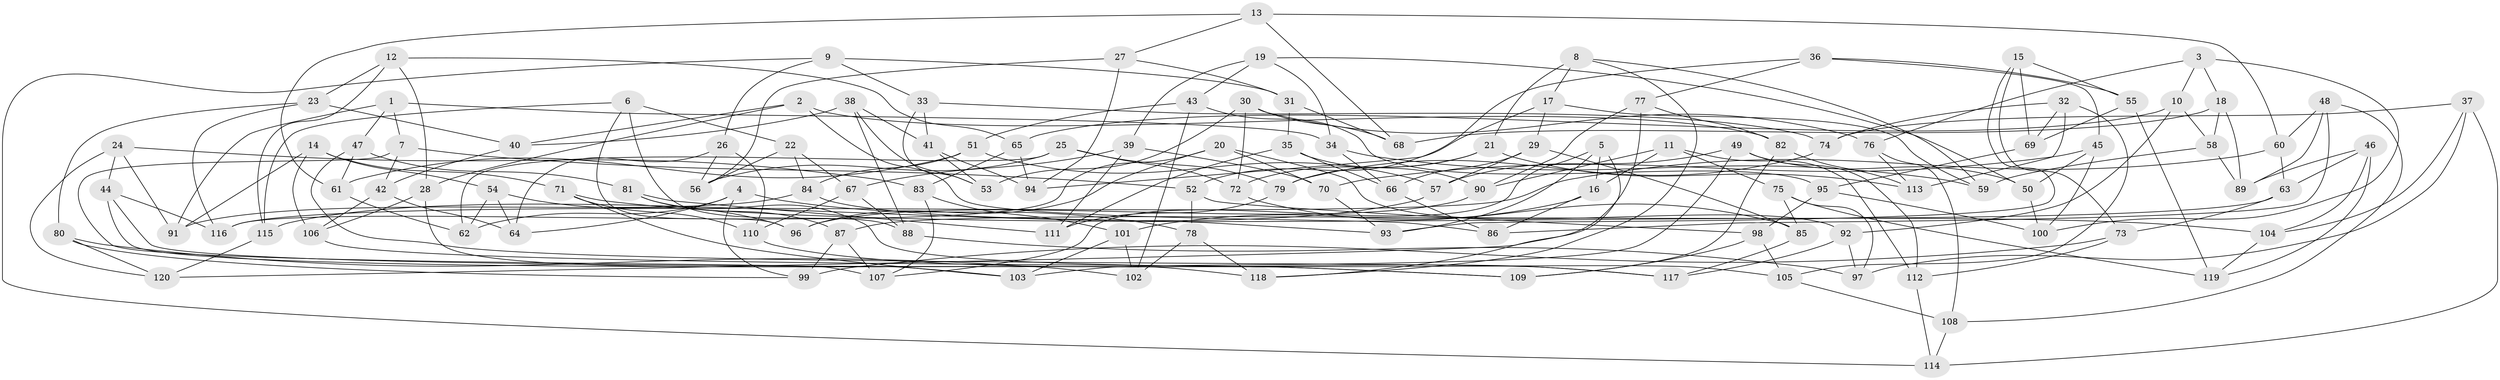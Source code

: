 // Generated by graph-tools (version 1.1) at 2025/37/03/09/25 02:37:55]
// undirected, 120 vertices, 240 edges
graph export_dot {
graph [start="1"]
  node [color=gray90,style=filled];
  1;
  2;
  3;
  4;
  5;
  6;
  7;
  8;
  9;
  10;
  11;
  12;
  13;
  14;
  15;
  16;
  17;
  18;
  19;
  20;
  21;
  22;
  23;
  24;
  25;
  26;
  27;
  28;
  29;
  30;
  31;
  32;
  33;
  34;
  35;
  36;
  37;
  38;
  39;
  40;
  41;
  42;
  43;
  44;
  45;
  46;
  47;
  48;
  49;
  50;
  51;
  52;
  53;
  54;
  55;
  56;
  57;
  58;
  59;
  60;
  61;
  62;
  63;
  64;
  65;
  66;
  67;
  68;
  69;
  70;
  71;
  72;
  73;
  74;
  75;
  76;
  77;
  78;
  79;
  80;
  81;
  82;
  83;
  84;
  85;
  86;
  87;
  88;
  89;
  90;
  91;
  92;
  93;
  94;
  95;
  96;
  97;
  98;
  99;
  100;
  101;
  102;
  103;
  104;
  105;
  106;
  107;
  108;
  109;
  110;
  111;
  112;
  113;
  114;
  115;
  116;
  117;
  118;
  119;
  120;
  1 -- 34;
  1 -- 47;
  1 -- 91;
  1 -- 7;
  2 -- 82;
  2 -- 28;
  2 -- 86;
  2 -- 40;
  3 -- 76;
  3 -- 100;
  3 -- 18;
  3 -- 10;
  4 -- 64;
  4 -- 62;
  4 -- 99;
  4 -- 78;
  5 -- 118;
  5 -- 107;
  5 -- 93;
  5 -- 16;
  6 -- 22;
  6 -- 88;
  6 -- 115;
  6 -- 96;
  7 -- 42;
  7 -- 52;
  7 -- 107;
  8 -- 21;
  8 -- 118;
  8 -- 17;
  8 -- 59;
  9 -- 31;
  9 -- 33;
  9 -- 114;
  9 -- 26;
  10 -- 65;
  10 -- 58;
  10 -- 92;
  11 -- 90;
  11 -- 16;
  11 -- 75;
  11 -- 112;
  12 -- 23;
  12 -- 65;
  12 -- 115;
  12 -- 28;
  13 -- 68;
  13 -- 61;
  13 -- 60;
  13 -- 27;
  14 -- 106;
  14 -- 91;
  14 -- 54;
  14 -- 71;
  15 -- 93;
  15 -- 55;
  15 -- 73;
  15 -- 69;
  16 -- 86;
  16 -- 101;
  17 -- 94;
  17 -- 29;
  17 -- 59;
  18 -- 68;
  18 -- 89;
  18 -- 58;
  19 -- 39;
  19 -- 34;
  19 -- 50;
  19 -- 43;
  20 -- 116;
  20 -- 70;
  20 -- 96;
  20 -- 92;
  21 -- 72;
  21 -- 113;
  21 -- 79;
  22 -- 84;
  22 -- 56;
  22 -- 67;
  23 -- 40;
  23 -- 80;
  23 -- 116;
  24 -- 44;
  24 -- 120;
  24 -- 91;
  24 -- 83;
  25 -- 56;
  25 -- 72;
  25 -- 62;
  25 -- 79;
  26 -- 64;
  26 -- 56;
  26 -- 110;
  27 -- 31;
  27 -- 94;
  27 -- 56;
  28 -- 103;
  28 -- 106;
  29 -- 66;
  29 -- 85;
  29 -- 57;
  30 -- 53;
  30 -- 72;
  30 -- 68;
  30 -- 76;
  31 -- 35;
  31 -- 68;
  32 -- 69;
  32 -- 74;
  32 -- 113;
  32 -- 105;
  33 -- 74;
  33 -- 53;
  33 -- 41;
  34 -- 66;
  34 -- 59;
  35 -- 66;
  35 -- 111;
  35 -- 90;
  36 -- 55;
  36 -- 77;
  36 -- 52;
  36 -- 45;
  37 -- 74;
  37 -- 114;
  37 -- 104;
  37 -- 97;
  38 -- 41;
  38 -- 88;
  38 -- 40;
  38 -- 53;
  39 -- 111;
  39 -- 70;
  39 -- 67;
  40 -- 42;
  41 -- 94;
  41 -- 53;
  42 -- 64;
  42 -- 106;
  43 -- 51;
  43 -- 95;
  43 -- 102;
  44 -- 116;
  44 -- 118;
  44 -- 109;
  45 -- 50;
  45 -- 100;
  45 -- 70;
  46 -- 104;
  46 -- 119;
  46 -- 63;
  46 -- 89;
  47 -- 81;
  47 -- 61;
  47 -- 117;
  48 -- 89;
  48 -- 60;
  48 -- 86;
  48 -- 108;
  49 -- 112;
  49 -- 57;
  49 -- 50;
  49 -- 103;
  50 -- 100;
  51 -- 84;
  51 -- 57;
  51 -- 61;
  52 -- 78;
  52 -- 98;
  54 -- 64;
  54 -- 96;
  54 -- 62;
  55 -- 119;
  55 -- 69;
  57 -- 115;
  58 -- 59;
  58 -- 89;
  60 -- 63;
  60 -- 116;
  61 -- 62;
  63 -- 87;
  63 -- 73;
  65 -- 94;
  65 -- 83;
  66 -- 86;
  67 -- 110;
  67 -- 88;
  69 -- 95;
  70 -- 93;
  71 -- 103;
  71 -- 104;
  71 -- 110;
  72 -- 85;
  73 -- 99;
  73 -- 112;
  74 -- 79;
  75 -- 119;
  75 -- 85;
  75 -- 97;
  76 -- 108;
  76 -- 113;
  77 -- 90;
  77 -- 120;
  77 -- 82;
  78 -- 102;
  78 -- 118;
  79 -- 111;
  80 -- 99;
  80 -- 102;
  80 -- 120;
  81 -- 105;
  81 -- 87;
  81 -- 111;
  82 -- 113;
  82 -- 109;
  83 -- 101;
  83 -- 107;
  84 -- 91;
  84 -- 93;
  85 -- 117;
  87 -- 99;
  87 -- 107;
  88 -- 97;
  90 -- 96;
  92 -- 97;
  92 -- 117;
  95 -- 98;
  95 -- 100;
  98 -- 109;
  98 -- 105;
  101 -- 103;
  101 -- 102;
  104 -- 119;
  105 -- 108;
  106 -- 109;
  108 -- 114;
  110 -- 117;
  112 -- 114;
  115 -- 120;
}

